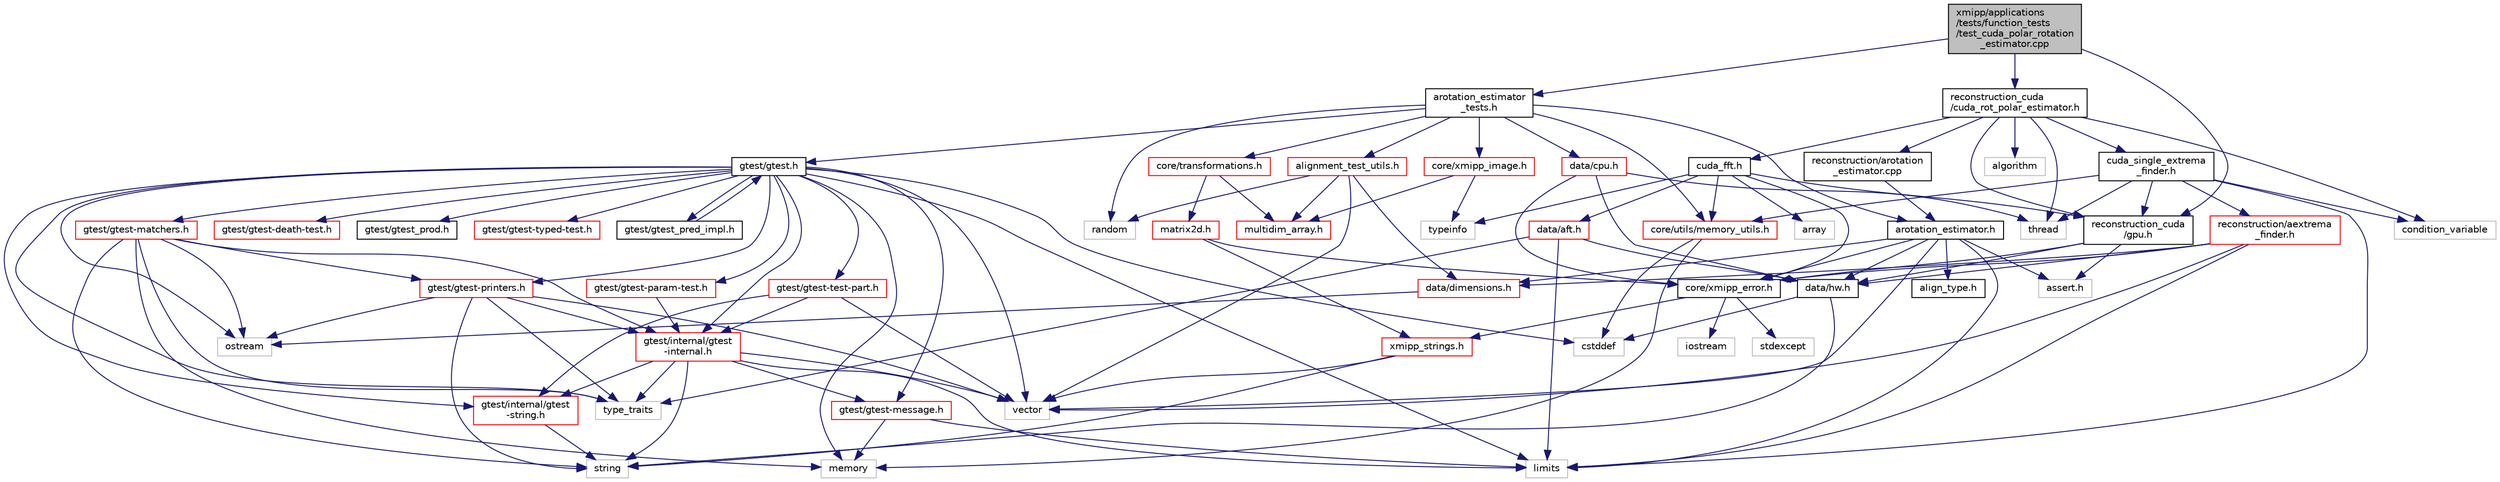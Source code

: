 digraph "xmipp/applications/tests/function_tests/test_cuda_polar_rotation_estimator.cpp"
{
  edge [fontname="Helvetica",fontsize="10",labelfontname="Helvetica",labelfontsize="10"];
  node [fontname="Helvetica",fontsize="10",shape=record];
  Node0 [label="xmipp/applications\l/tests/function_tests\l/test_cuda_polar_rotation\l_estimator.cpp",height=0.2,width=0.4,color="black", fillcolor="grey75", style="filled", fontcolor="black"];
  Node0 -> Node1 [color="midnightblue",fontsize="10",style="solid",fontname="Helvetica"];
  Node1 [label="reconstruction_cuda\l/gpu.h",height=0.2,width=0.4,color="black", fillcolor="white", style="filled",URL="$gpu_8h.html"];
  Node1 -> Node2 [color="midnightblue",fontsize="10",style="solid",fontname="Helvetica"];
  Node2 [label="assert.h",height=0.2,width=0.4,color="grey75", fillcolor="white", style="filled"];
  Node1 -> Node3 [color="midnightblue",fontsize="10",style="solid",fontname="Helvetica"];
  Node3 [label="data/hw.h",height=0.2,width=0.4,color="black", fillcolor="white", style="filled",URL="$hw_8h.html"];
  Node3 -> Node4 [color="midnightblue",fontsize="10",style="solid",fontname="Helvetica"];
  Node4 [label="string",height=0.2,width=0.4,color="grey75", fillcolor="white", style="filled"];
  Node3 -> Node5 [color="midnightblue",fontsize="10",style="solid",fontname="Helvetica"];
  Node5 [label="cstddef",height=0.2,width=0.4,color="grey75", fillcolor="white", style="filled"];
  Node1 -> Node6 [color="midnightblue",fontsize="10",style="solid",fontname="Helvetica"];
  Node6 [label="core/xmipp_error.h",height=0.2,width=0.4,color="black", fillcolor="white", style="filled",URL="$xmipp__error_8h.html"];
  Node6 -> Node7 [color="midnightblue",fontsize="10",style="solid",fontname="Helvetica"];
  Node7 [label="stdexcept",height=0.2,width=0.4,color="grey75", fillcolor="white", style="filled"];
  Node6 -> Node8 [color="midnightblue",fontsize="10",style="solid",fontname="Helvetica"];
  Node8 [label="iostream",height=0.2,width=0.4,color="grey75", fillcolor="white", style="filled"];
  Node6 -> Node9 [color="midnightblue",fontsize="10",style="solid",fontname="Helvetica"];
  Node9 [label="xmipp_strings.h",height=0.2,width=0.4,color="red", fillcolor="white", style="filled",URL="$xmipp__strings_8h.html"];
  Node9 -> Node10 [color="midnightblue",fontsize="10",style="solid",fontname="Helvetica"];
  Node10 [label="vector",height=0.2,width=0.4,color="grey75", fillcolor="white", style="filled"];
  Node9 -> Node4 [color="midnightblue",fontsize="10",style="solid",fontname="Helvetica"];
  Node0 -> Node12 [color="midnightblue",fontsize="10",style="solid",fontname="Helvetica"];
  Node12 [label="reconstruction_cuda\l/cuda_rot_polar_estimator.h",height=0.2,width=0.4,color="black", fillcolor="white", style="filled",URL="$cuda__rot__polar__estimator_8h.html"];
  Node12 -> Node13 [color="midnightblue",fontsize="10",style="solid",fontname="Helvetica"];
  Node13 [label="reconstruction/arotation\l_estimator.cpp",height=0.2,width=0.4,color="black", fillcolor="white", style="filled",URL="$arotation__estimator_8cpp.html"];
  Node13 -> Node14 [color="midnightblue",fontsize="10",style="solid",fontname="Helvetica"];
  Node14 [label="arotation_estimator.h",height=0.2,width=0.4,color="black", fillcolor="white", style="filled",URL="$arotation__estimator_8h.html"];
  Node14 -> Node3 [color="midnightblue",fontsize="10",style="solid",fontname="Helvetica"];
  Node14 -> Node15 [color="midnightblue",fontsize="10",style="solid",fontname="Helvetica"];
  Node15 [label="data/dimensions.h",height=0.2,width=0.4,color="red", fillcolor="white", style="filled",URL="$dimensions_8h.html"];
  Node15 -> Node16 [color="midnightblue",fontsize="10",style="solid",fontname="Helvetica"];
  Node16 [label="ostream",height=0.2,width=0.4,color="grey75", fillcolor="white", style="filled"];
  Node14 -> Node6 [color="midnightblue",fontsize="10",style="solid",fontname="Helvetica"];
  Node14 -> Node18 [color="midnightblue",fontsize="10",style="solid",fontname="Helvetica"];
  Node18 [label="align_type.h",height=0.2,width=0.4,color="black", fillcolor="white", style="filled",URL="$align__type_8h.html"];
  Node14 -> Node10 [color="midnightblue",fontsize="10",style="solid",fontname="Helvetica"];
  Node14 -> Node2 [color="midnightblue",fontsize="10",style="solid",fontname="Helvetica"];
  Node14 -> Node19 [color="midnightblue",fontsize="10",style="solid",fontname="Helvetica"];
  Node19 [label="limits",height=0.2,width=0.4,color="grey75", fillcolor="white", style="filled"];
  Node12 -> Node1 [color="midnightblue",fontsize="10",style="solid",fontname="Helvetica"];
  Node12 -> Node20 [color="midnightblue",fontsize="10",style="solid",fontname="Helvetica"];
  Node20 [label="cuda_fft.h",height=0.2,width=0.4,color="black", fillcolor="white", style="filled",URL="$cuda__fft_8h.html"];
  Node20 -> Node21 [color="midnightblue",fontsize="10",style="solid",fontname="Helvetica"];
  Node21 [label="array",height=0.2,width=0.4,color="grey75", fillcolor="white", style="filled"];
  Node20 -> Node22 [color="midnightblue",fontsize="10",style="solid",fontname="Helvetica"];
  Node22 [label="typeinfo",height=0.2,width=0.4,color="grey75", fillcolor="white", style="filled"];
  Node20 -> Node23 [color="midnightblue",fontsize="10",style="solid",fontname="Helvetica"];
  Node23 [label="data/aft.h",height=0.2,width=0.4,color="red", fillcolor="white", style="filled",URL="$aft_8h.html"];
  Node23 -> Node24 [color="midnightblue",fontsize="10",style="solid",fontname="Helvetica"];
  Node24 [label="type_traits",height=0.2,width=0.4,color="grey75", fillcolor="white", style="filled"];
  Node23 -> Node19 [color="midnightblue",fontsize="10",style="solid",fontname="Helvetica"];
  Node23 -> Node3 [color="midnightblue",fontsize="10",style="solid",fontname="Helvetica"];
  Node20 -> Node6 [color="midnightblue",fontsize="10",style="solid",fontname="Helvetica"];
  Node20 -> Node28 [color="midnightblue",fontsize="10",style="solid",fontname="Helvetica"];
  Node28 [label="core/utils/memory_utils.h",height=0.2,width=0.4,color="red", fillcolor="white", style="filled",URL="$memory__utils_8h.html"];
  Node28 -> Node5 [color="midnightblue",fontsize="10",style="solid",fontname="Helvetica"];
  Node28 -> Node31 [color="midnightblue",fontsize="10",style="solid",fontname="Helvetica"];
  Node31 [label="memory",height=0.2,width=0.4,color="grey75", fillcolor="white", style="filled"];
  Node20 -> Node1 [color="midnightblue",fontsize="10",style="solid",fontname="Helvetica"];
  Node12 -> Node34 [color="midnightblue",fontsize="10",style="solid",fontname="Helvetica"];
  Node34 [label="thread",height=0.2,width=0.4,color="grey75", fillcolor="white", style="filled"];
  Node12 -> Node35 [color="midnightblue",fontsize="10",style="solid",fontname="Helvetica"];
  Node35 [label="condition_variable",height=0.2,width=0.4,color="grey75", fillcolor="white", style="filled"];
  Node12 -> Node36 [color="midnightblue",fontsize="10",style="solid",fontname="Helvetica"];
  Node36 [label="algorithm",height=0.2,width=0.4,color="grey75", fillcolor="white", style="filled"];
  Node12 -> Node37 [color="midnightblue",fontsize="10",style="solid",fontname="Helvetica"];
  Node37 [label="cuda_single_extrema\l_finder.h",height=0.2,width=0.4,color="black", fillcolor="white", style="filled",URL="$cuda__single__extrema__finder_8h.html"];
  Node37 -> Node1 [color="midnightblue",fontsize="10",style="solid",fontname="Helvetica"];
  Node37 -> Node19 [color="midnightblue",fontsize="10",style="solid",fontname="Helvetica"];
  Node37 -> Node34 [color="midnightblue",fontsize="10",style="solid",fontname="Helvetica"];
  Node37 -> Node35 [color="midnightblue",fontsize="10",style="solid",fontname="Helvetica"];
  Node37 -> Node28 [color="midnightblue",fontsize="10",style="solid",fontname="Helvetica"];
  Node37 -> Node38 [color="midnightblue",fontsize="10",style="solid",fontname="Helvetica"];
  Node38 [label="reconstruction/aextrema\l_finder.h",height=0.2,width=0.4,color="red", fillcolor="white", style="filled",URL="$aextrema__finder_8h.html"];
  Node38 -> Node15 [color="midnightblue",fontsize="10",style="solid",fontname="Helvetica"];
  Node38 -> Node3 [color="midnightblue",fontsize="10",style="solid",fontname="Helvetica"];
  Node38 -> Node6 [color="midnightblue",fontsize="10",style="solid",fontname="Helvetica"];
  Node38 -> Node10 [color="midnightblue",fontsize="10",style="solid",fontname="Helvetica"];
  Node38 -> Node19 [color="midnightblue",fontsize="10",style="solid",fontname="Helvetica"];
  Node0 -> Node42 [color="midnightblue",fontsize="10",style="solid",fontname="Helvetica"];
  Node42 [label="arotation_estimator\l_tests.h",height=0.2,width=0.4,color="black", fillcolor="white", style="filled",URL="$arotation__estimator__tests_8h.html"];
  Node42 -> Node43 [color="midnightblue",fontsize="10",style="solid",fontname="Helvetica"];
  Node43 [label="gtest/gtest.h",height=0.2,width=0.4,color="black", fillcolor="white", style="filled",URL="$gtest_8h.html"];
  Node43 -> Node5 [color="midnightblue",fontsize="10",style="solid",fontname="Helvetica"];
  Node43 -> Node19 [color="midnightblue",fontsize="10",style="solid",fontname="Helvetica"];
  Node43 -> Node31 [color="midnightblue",fontsize="10",style="solid",fontname="Helvetica"];
  Node43 -> Node16 [color="midnightblue",fontsize="10",style="solid",fontname="Helvetica"];
  Node43 -> Node24 [color="midnightblue",fontsize="10",style="solid",fontname="Helvetica"];
  Node43 -> Node10 [color="midnightblue",fontsize="10",style="solid",fontname="Helvetica"];
  Node43 -> Node44 [color="midnightblue",fontsize="10",style="solid",fontname="Helvetica"];
  Node44 [label="gtest/internal/gtest\l-internal.h",height=0.2,width=0.4,color="red", fillcolor="white", style="filled",URL="$gtest-internal_8h.html"];
  Node44 -> Node19 [color="midnightblue",fontsize="10",style="solid",fontname="Helvetica"];
  Node44 -> Node4 [color="midnightblue",fontsize="10",style="solid",fontname="Helvetica"];
  Node44 -> Node24 [color="midnightblue",fontsize="10",style="solid",fontname="Helvetica"];
  Node44 -> Node10 [color="midnightblue",fontsize="10",style="solid",fontname="Helvetica"];
  Node44 -> Node62 [color="midnightblue",fontsize="10",style="solid",fontname="Helvetica"];
  Node62 [label="gtest/gtest-message.h",height=0.2,width=0.4,color="red", fillcolor="white", style="filled",URL="$gtest-message_8h.html"];
  Node62 -> Node19 [color="midnightblue",fontsize="10",style="solid",fontname="Helvetica"];
  Node62 -> Node31 [color="midnightblue",fontsize="10",style="solid",fontname="Helvetica"];
  Node44 -> Node64 [color="midnightblue",fontsize="10",style="solid",fontname="Helvetica"];
  Node64 [label="gtest/internal/gtest\l-string.h",height=0.2,width=0.4,color="red", fillcolor="white", style="filled",URL="$gtest-string_8h.html"];
  Node64 -> Node4 [color="midnightblue",fontsize="10",style="solid",fontname="Helvetica"];
  Node43 -> Node64 [color="midnightblue",fontsize="10",style="solid",fontname="Helvetica"];
  Node43 -> Node66 [color="midnightblue",fontsize="10",style="solid",fontname="Helvetica"];
  Node66 [label="gtest/gtest-death-test.h",height=0.2,width=0.4,color="red", fillcolor="white", style="filled",URL="$gtest-death-test_8h.html"];
  Node43 -> Node68 [color="midnightblue",fontsize="10",style="solid",fontname="Helvetica"];
  Node68 [label="gtest/gtest-matchers.h",height=0.2,width=0.4,color="red", fillcolor="white", style="filled",URL="$gtest-matchers_8h.html"];
  Node68 -> Node31 [color="midnightblue",fontsize="10",style="solid",fontname="Helvetica"];
  Node68 -> Node16 [color="midnightblue",fontsize="10",style="solid",fontname="Helvetica"];
  Node68 -> Node4 [color="midnightblue",fontsize="10",style="solid",fontname="Helvetica"];
  Node68 -> Node24 [color="midnightblue",fontsize="10",style="solid",fontname="Helvetica"];
  Node68 -> Node69 [color="midnightblue",fontsize="10",style="solid",fontname="Helvetica"];
  Node69 [label="gtest/gtest-printers.h",height=0.2,width=0.4,color="red", fillcolor="white", style="filled",URL="$gtest-printers_8h.html"];
  Node69 -> Node16 [color="midnightblue",fontsize="10",style="solid",fontname="Helvetica"];
  Node69 -> Node4 [color="midnightblue",fontsize="10",style="solid",fontname="Helvetica"];
  Node69 -> Node24 [color="midnightblue",fontsize="10",style="solid",fontname="Helvetica"];
  Node69 -> Node10 [color="midnightblue",fontsize="10",style="solid",fontname="Helvetica"];
  Node69 -> Node44 [color="midnightblue",fontsize="10",style="solid",fontname="Helvetica"];
  Node68 -> Node44 [color="midnightblue",fontsize="10",style="solid",fontname="Helvetica"];
  Node43 -> Node62 [color="midnightblue",fontsize="10",style="solid",fontname="Helvetica"];
  Node43 -> Node72 [color="midnightblue",fontsize="10",style="solid",fontname="Helvetica"];
  Node72 [label="gtest/gtest-param-test.h",height=0.2,width=0.4,color="red", fillcolor="white", style="filled",URL="$gtest-param-test_8h.html"];
  Node72 -> Node44 [color="midnightblue",fontsize="10",style="solid",fontname="Helvetica"];
  Node43 -> Node69 [color="midnightblue",fontsize="10",style="solid",fontname="Helvetica"];
  Node43 -> Node75 [color="midnightblue",fontsize="10",style="solid",fontname="Helvetica"];
  Node75 [label="gtest/gtest_prod.h",height=0.2,width=0.4,color="black", fillcolor="white", style="filled",URL="$gtest__prod_8h.html"];
  Node43 -> Node76 [color="midnightblue",fontsize="10",style="solid",fontname="Helvetica"];
  Node76 [label="gtest/gtest-test-part.h",height=0.2,width=0.4,color="red", fillcolor="white", style="filled",URL="$gtest-test-part_8h.html"];
  Node76 -> Node10 [color="midnightblue",fontsize="10",style="solid",fontname="Helvetica"];
  Node76 -> Node44 [color="midnightblue",fontsize="10",style="solid",fontname="Helvetica"];
  Node76 -> Node64 [color="midnightblue",fontsize="10",style="solid",fontname="Helvetica"];
  Node43 -> Node78 [color="midnightblue",fontsize="10",style="solid",fontname="Helvetica"];
  Node78 [label="gtest/gtest-typed-test.h",height=0.2,width=0.4,color="red", fillcolor="white", style="filled",URL="$gtest-typed-test_8h.html"];
  Node43 -> Node79 [color="midnightblue",fontsize="10",style="solid",fontname="Helvetica"];
  Node79 [label="gtest/gtest_pred_impl.h",height=0.2,width=0.4,color="black", fillcolor="white", style="filled",URL="$gtest__pred__impl_8h.html"];
  Node79 -> Node43 [color="midnightblue",fontsize="10",style="solid",fontname="Helvetica"];
  Node42 -> Node80 [color="midnightblue",fontsize="10",style="solid",fontname="Helvetica"];
  Node80 [label="random",height=0.2,width=0.4,color="grey75", fillcolor="white", style="filled"];
  Node42 -> Node14 [color="midnightblue",fontsize="10",style="solid",fontname="Helvetica"];
  Node42 -> Node81 [color="midnightblue",fontsize="10",style="solid",fontname="Helvetica"];
  Node81 [label="core/transformations.h",height=0.2,width=0.4,color="red", fillcolor="white", style="filled",URL="$transformations_8h.html"];
  Node81 -> Node82 [color="midnightblue",fontsize="10",style="solid",fontname="Helvetica"];
  Node82 [label="matrix2d.h",height=0.2,width=0.4,color="red", fillcolor="white", style="filled",URL="$matrix2d_8h.html"];
  Node82 -> Node6 [color="midnightblue",fontsize="10",style="solid",fontname="Helvetica"];
  Node82 -> Node9 [color="midnightblue",fontsize="10",style="solid",fontname="Helvetica"];
  Node81 -> Node87 [color="midnightblue",fontsize="10",style="solid",fontname="Helvetica"];
  Node87 [label="multidim_array.h",height=0.2,width=0.4,color="red", fillcolor="white", style="filled",URL="$multidim__array_8h.html"];
  Node42 -> Node97 [color="midnightblue",fontsize="10",style="solid",fontname="Helvetica"];
  Node97 [label="core/xmipp_image.h",height=0.2,width=0.4,color="red", fillcolor="white", style="filled",URL="$xmipp__image_8h.html"];
  Node97 -> Node22 [color="midnightblue",fontsize="10",style="solid",fontname="Helvetica"];
  Node97 -> Node87 [color="midnightblue",fontsize="10",style="solid",fontname="Helvetica"];
  Node42 -> Node122 [color="midnightblue",fontsize="10",style="solid",fontname="Helvetica"];
  Node122 [label="alignment_test_utils.h",height=0.2,width=0.4,color="red", fillcolor="white", style="filled",URL="$alignment__test__utils_8h.html"];
  Node122 -> Node80 [color="midnightblue",fontsize="10",style="solid",fontname="Helvetica"];
  Node122 -> Node10 [color="midnightblue",fontsize="10",style="solid",fontname="Helvetica"];
  Node122 -> Node87 [color="midnightblue",fontsize="10",style="solid",fontname="Helvetica"];
  Node122 -> Node15 [color="midnightblue",fontsize="10",style="solid",fontname="Helvetica"];
  Node42 -> Node28 [color="midnightblue",fontsize="10",style="solid",fontname="Helvetica"];
  Node42 -> Node124 [color="midnightblue",fontsize="10",style="solid",fontname="Helvetica"];
  Node124 [label="data/cpu.h",height=0.2,width=0.4,color="red", fillcolor="white", style="filled",URL="$cpu_8h.html"];
  Node124 -> Node34 [color="midnightblue",fontsize="10",style="solid",fontname="Helvetica"];
  Node124 -> Node3 [color="midnightblue",fontsize="10",style="solid",fontname="Helvetica"];
  Node124 -> Node6 [color="midnightblue",fontsize="10",style="solid",fontname="Helvetica"];
}
